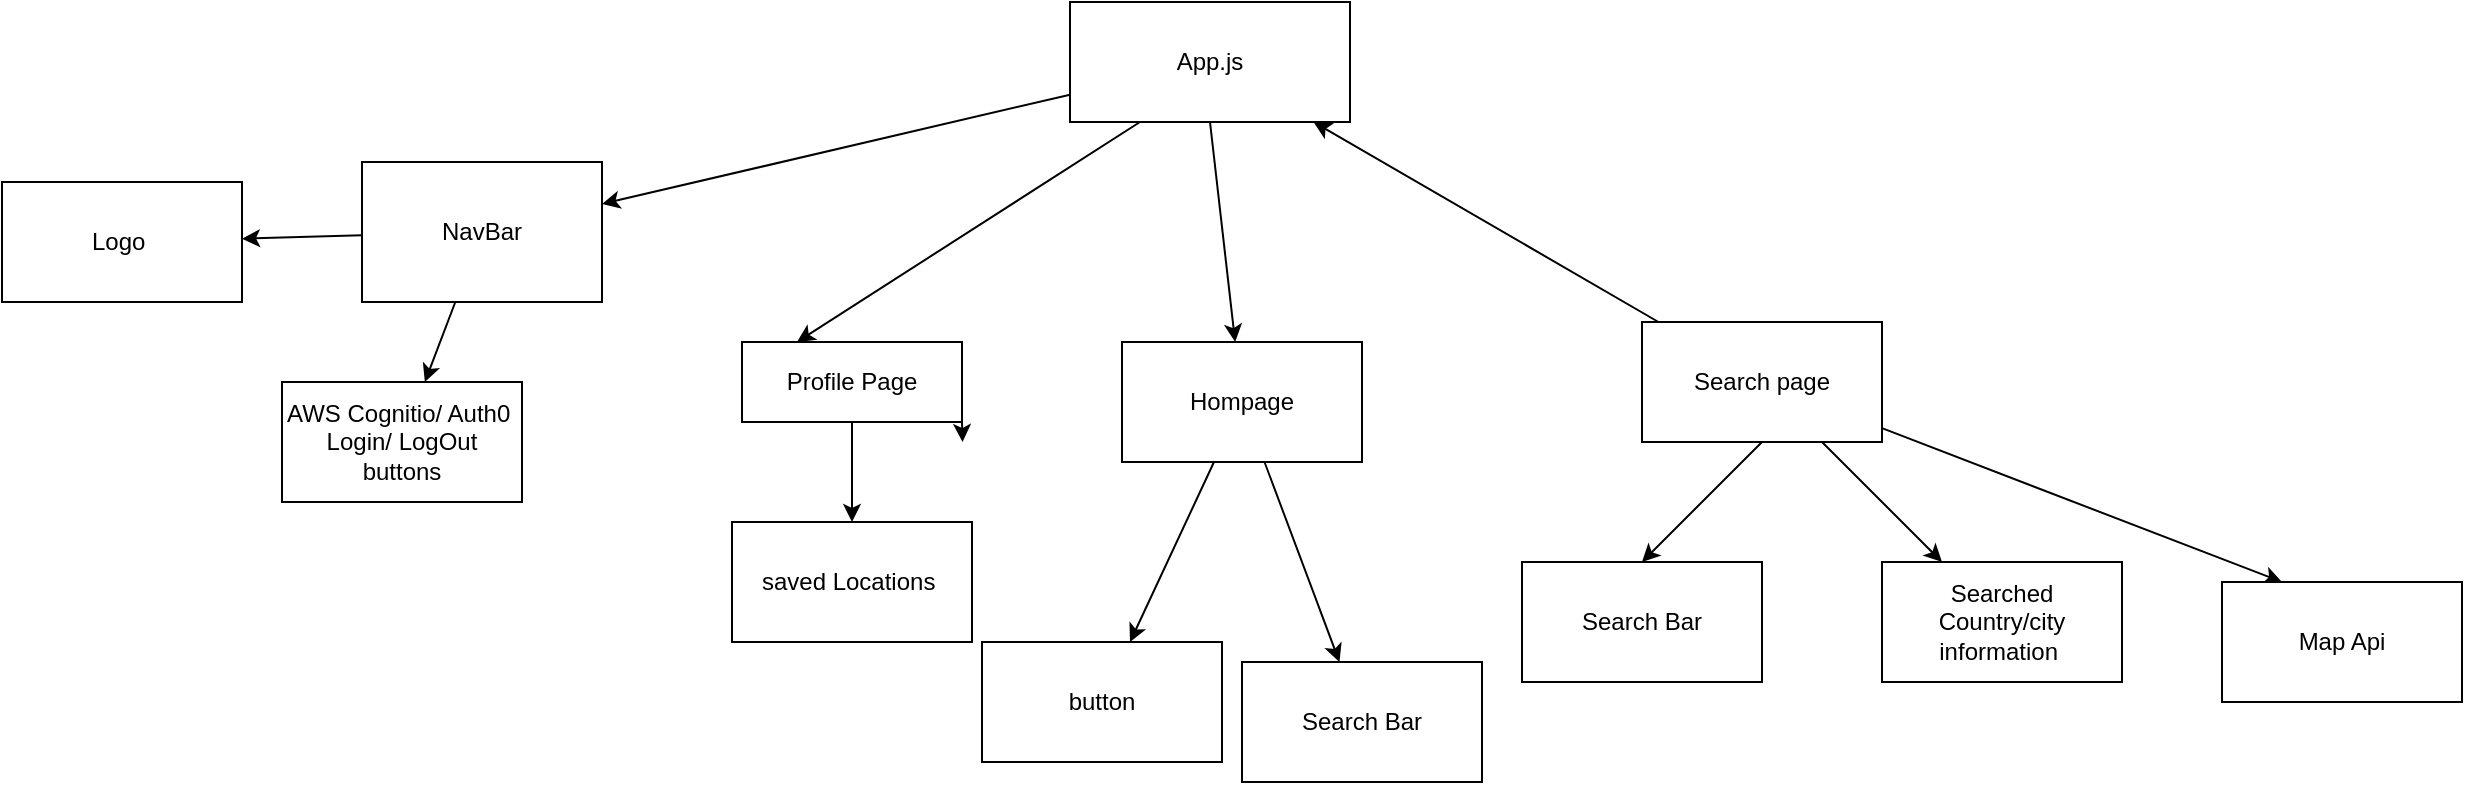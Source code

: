 <mxfile>
    <diagram id="K-l_Abv2bdG6btdhcQRM" name="Page-1">
        <mxGraphModel dx="2035" dy="661" grid="1" gridSize="10" guides="1" tooltips="1" connect="1" arrows="1" fold="1" page="1" pageScale="1" pageWidth="827" pageHeight="1169" math="0" shadow="0">
            <root>
                <mxCell id="0"/>
                <mxCell id="1" parent="0"/>
                <mxCell id="4" value="" style="edgeStyle=none;html=1;" parent="1" source="2" target="3" edge="1">
                    <mxGeometry relative="1" as="geometry"/>
                </mxCell>
                <mxCell id="42" style="edgeStyle=none;html=1;exitX=0.5;exitY=1;exitDx=0;exitDy=0;" parent="1" source="2" target="9" edge="1">
                    <mxGeometry relative="1" as="geometry"/>
                </mxCell>
                <mxCell id="43" style="edgeStyle=none;html=1;exitX=0.25;exitY=1;exitDx=0;exitDy=0;entryX=0.25;entryY=0;entryDx=0;entryDy=0;" parent="1" source="2" target="5" edge="1">
                    <mxGeometry relative="1" as="geometry"/>
                </mxCell>
                <mxCell id="2" value="App.js" style="whiteSpace=wrap;html=1;" parent="1" vertex="1">
                    <mxGeometry x="414" y="10" width="140" height="60" as="geometry"/>
                </mxCell>
                <mxCell id="22" value="" style="edgeStyle=none;html=1;" parent="1" source="3" target="21" edge="1">
                    <mxGeometry relative="1" as="geometry"/>
                </mxCell>
                <mxCell id="24" value="" style="edgeStyle=none;html=1;" parent="1" source="3" target="23" edge="1">
                    <mxGeometry relative="1" as="geometry"/>
                </mxCell>
                <mxCell id="3" value="NavBar" style="whiteSpace=wrap;html=1;" parent="1" vertex="1">
                    <mxGeometry x="60" y="90" width="120" height="70" as="geometry"/>
                </mxCell>
                <mxCell id="49" value="" style="edgeStyle=none;html=1;" parent="1" source="5" target="48" edge="1">
                    <mxGeometry relative="1" as="geometry"/>
                </mxCell>
                <mxCell id="56" style="edgeStyle=none;html=1;exitX=1;exitY=1;exitDx=0;exitDy=0;" parent="1" source="5" edge="1">
                    <mxGeometry relative="1" as="geometry">
                        <mxPoint x="360.286" y="230" as="targetPoint"/>
                    </mxGeometry>
                </mxCell>
                <mxCell id="5" value="Profile Page" style="whiteSpace=wrap;html=1;" parent="1" vertex="1">
                    <mxGeometry x="250" y="180" width="110" height="40" as="geometry"/>
                </mxCell>
                <mxCell id="35" style="edgeStyle=none;html=1;exitX=0.5;exitY=1;exitDx=0;exitDy=0;entryX=0.5;entryY=0;entryDx=0;entryDy=0;" parent="1" source="8" target="25" edge="1">
                    <mxGeometry relative="1" as="geometry"/>
                </mxCell>
                <mxCell id="36" style="edgeStyle=none;html=1;exitX=0.75;exitY=1;exitDx=0;exitDy=0;entryX=0.25;entryY=0;entryDx=0;entryDy=0;" parent="1" source="8" target="27" edge="1">
                    <mxGeometry relative="1" as="geometry"/>
                </mxCell>
                <mxCell id="37" style="edgeStyle=none;html=1;entryX=0.25;entryY=0;entryDx=0;entryDy=0;" parent="1" source="8" target="29" edge="1">
                    <mxGeometry relative="1" as="geometry"/>
                </mxCell>
                <mxCell id="38" style="edgeStyle=none;html=1;" parent="1" source="8" target="2" edge="1">
                    <mxGeometry relative="1" as="geometry"/>
                </mxCell>
                <mxCell id="8" value="Search page" style="whiteSpace=wrap;html=1;" parent="1" vertex="1">
                    <mxGeometry x="700" y="170" width="120" height="60" as="geometry"/>
                </mxCell>
                <mxCell id="55" value="" style="edgeStyle=none;html=1;" parent="1" source="9" target="53" edge="1">
                    <mxGeometry relative="1" as="geometry"/>
                </mxCell>
                <mxCell id="59" value="" style="edgeStyle=none;html=1;" edge="1" parent="1" source="9" target="57">
                    <mxGeometry relative="1" as="geometry"/>
                </mxCell>
                <mxCell id="9" value="Hompage" style="whiteSpace=wrap;html=1;" parent="1" vertex="1">
                    <mxGeometry x="440" y="180" width="120" height="60" as="geometry"/>
                </mxCell>
                <mxCell id="21" value="AWS Cognitio/ Auth0&amp;nbsp;&lt;br&gt;Login/ LogOut buttons" style="whiteSpace=wrap;html=1;" parent="1" vertex="1">
                    <mxGeometry x="20" y="200" width="120" height="60" as="geometry"/>
                </mxCell>
                <mxCell id="23" value="Logo&amp;nbsp;" style="whiteSpace=wrap;html=1;" parent="1" vertex="1">
                    <mxGeometry x="-120" y="100" width="120" height="60" as="geometry"/>
                </mxCell>
                <mxCell id="25" value="Search Bar" style="whiteSpace=wrap;html=1;" parent="1" vertex="1">
                    <mxGeometry x="640" y="290" width="120" height="60" as="geometry"/>
                </mxCell>
                <mxCell id="27" value="Searched Country/city information&amp;nbsp;" style="whiteSpace=wrap;html=1;" parent="1" vertex="1">
                    <mxGeometry x="820" y="290" width="120" height="60" as="geometry"/>
                </mxCell>
                <mxCell id="29" value="Map Api" style="whiteSpace=wrap;html=1;" parent="1" vertex="1">
                    <mxGeometry x="990" y="300" width="120" height="60" as="geometry"/>
                </mxCell>
                <mxCell id="48" value="saved Locations&amp;nbsp;" style="whiteSpace=wrap;html=1;" parent="1" vertex="1">
                    <mxGeometry x="245" y="270" width="120" height="60" as="geometry"/>
                </mxCell>
                <mxCell id="53" value="Search Bar" style="whiteSpace=wrap;html=1;" parent="1" vertex="1">
                    <mxGeometry x="500" y="340" width="120" height="60" as="geometry"/>
                </mxCell>
                <mxCell id="57" value="button" style="whiteSpace=wrap;html=1;" vertex="1" parent="1">
                    <mxGeometry x="370" y="330" width="120" height="60" as="geometry"/>
                </mxCell>
            </root>
        </mxGraphModel>
    </diagram>
</mxfile>